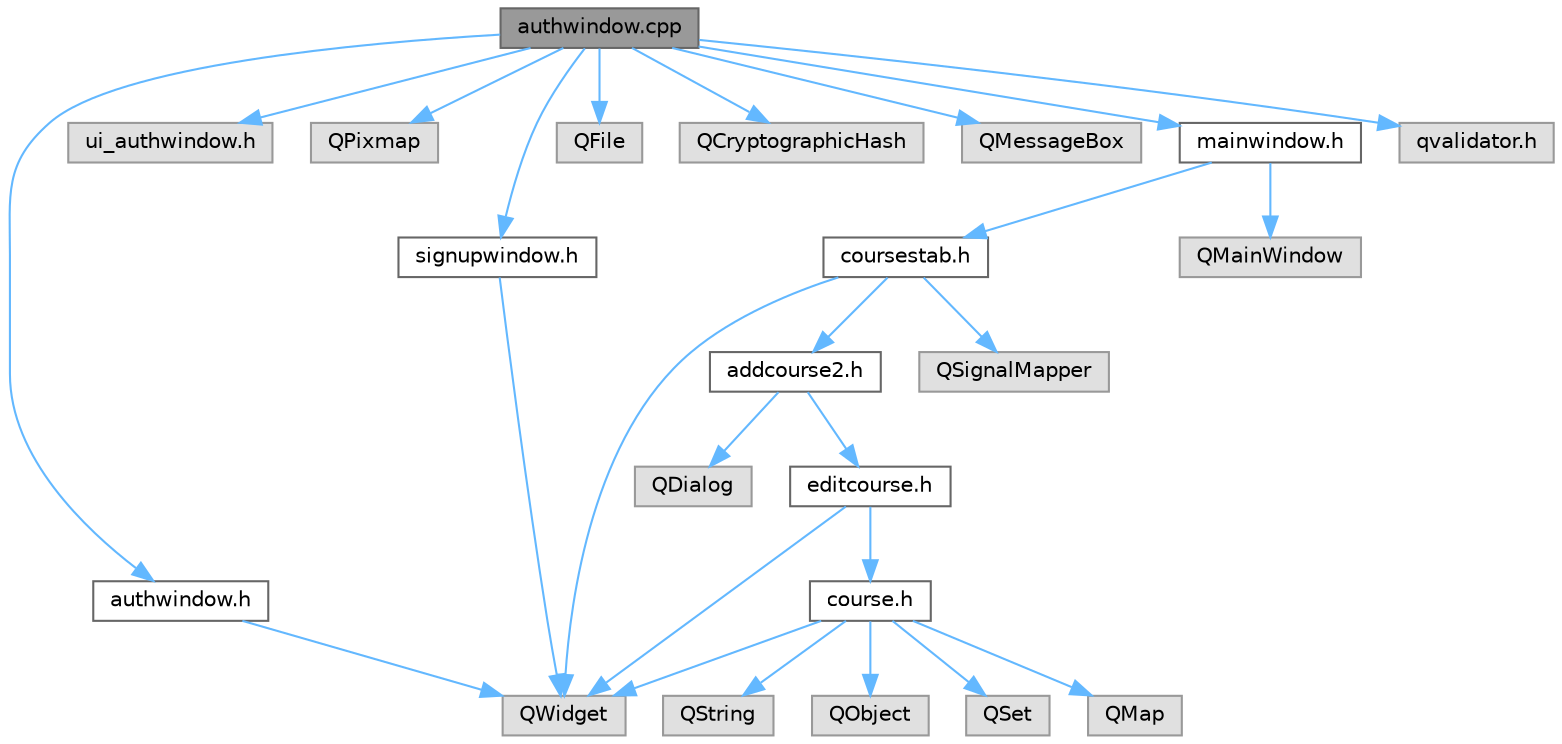 digraph "authwindow.cpp"
{
 // LATEX_PDF_SIZE
  bgcolor="transparent";
  edge [fontname=Helvetica,fontsize=10,labelfontname=Helvetica,labelfontsize=10];
  node [fontname=Helvetica,fontsize=10,shape=box,height=0.2,width=0.4];
  Node1 [label="authwindow.cpp",height=0.2,width=0.4,color="gray40", fillcolor="grey60", style="filled", fontcolor="black",tooltip=" "];
  Node1 -> Node2 [color="steelblue1",style="solid"];
  Node2 [label="authwindow.h",height=0.2,width=0.4,color="grey40", fillcolor="white", style="filled",URL="$authwindow_8h.html",tooltip=" "];
  Node2 -> Node3 [color="steelblue1",style="solid"];
  Node3 [label="QWidget",height=0.2,width=0.4,color="grey60", fillcolor="#E0E0E0", style="filled",tooltip=" "];
  Node1 -> Node4 [color="steelblue1",style="solid"];
  Node4 [label="ui_authwindow.h",height=0.2,width=0.4,color="grey60", fillcolor="#E0E0E0", style="filled",tooltip=" "];
  Node1 -> Node5 [color="steelblue1",style="solid"];
  Node5 [label="QPixmap",height=0.2,width=0.4,color="grey60", fillcolor="#E0E0E0", style="filled",tooltip=" "];
  Node1 -> Node6 [color="steelblue1",style="solid"];
  Node6 [label="signupwindow.h",height=0.2,width=0.4,color="grey40", fillcolor="white", style="filled",URL="$signupwindow_8h.html",tooltip=" "];
  Node6 -> Node3 [color="steelblue1",style="solid"];
  Node1 -> Node7 [color="steelblue1",style="solid"];
  Node7 [label="QFile",height=0.2,width=0.4,color="grey60", fillcolor="#E0E0E0", style="filled",tooltip=" "];
  Node1 -> Node8 [color="steelblue1",style="solid"];
  Node8 [label="QCryptographicHash",height=0.2,width=0.4,color="grey60", fillcolor="#E0E0E0", style="filled",tooltip=" "];
  Node1 -> Node9 [color="steelblue1",style="solid"];
  Node9 [label="QMessageBox",height=0.2,width=0.4,color="grey60", fillcolor="#E0E0E0", style="filled",tooltip=" "];
  Node1 -> Node10 [color="steelblue1",style="solid"];
  Node10 [label="mainwindow.h",height=0.2,width=0.4,color="grey40", fillcolor="white", style="filled",URL="$mainwindow_8h.html",tooltip=" "];
  Node10 -> Node11 [color="steelblue1",style="solid"];
  Node11 [label="coursestab.h",height=0.2,width=0.4,color="grey40", fillcolor="white", style="filled",URL="$coursestab_8h.html",tooltip=" "];
  Node11 -> Node12 [color="steelblue1",style="solid"];
  Node12 [label="addcourse2.h",height=0.2,width=0.4,color="grey40", fillcolor="white", style="filled",URL="$addcourse2_8h.html",tooltip=" "];
  Node12 -> Node13 [color="steelblue1",style="solid"];
  Node13 [label="QDialog",height=0.2,width=0.4,color="grey60", fillcolor="#E0E0E0", style="filled",tooltip=" "];
  Node12 -> Node14 [color="steelblue1",style="solid"];
  Node14 [label="editcourse.h",height=0.2,width=0.4,color="grey40", fillcolor="white", style="filled",URL="$editcourse_8h.html",tooltip=" "];
  Node14 -> Node15 [color="steelblue1",style="solid"];
  Node15 [label="course.h",height=0.2,width=0.4,color="grey40", fillcolor="white", style="filled",URL="$course_8h.html",tooltip=" "];
  Node15 -> Node16 [color="steelblue1",style="solid"];
  Node16 [label="QString",height=0.2,width=0.4,color="grey60", fillcolor="#E0E0E0", style="filled",tooltip=" "];
  Node15 -> Node17 [color="steelblue1",style="solid"];
  Node17 [label="QObject",height=0.2,width=0.4,color="grey60", fillcolor="#E0E0E0", style="filled",tooltip=" "];
  Node15 -> Node3 [color="steelblue1",style="solid"];
  Node15 -> Node18 [color="steelblue1",style="solid"];
  Node18 [label="QSet",height=0.2,width=0.4,color="grey60", fillcolor="#E0E0E0", style="filled",tooltip=" "];
  Node15 -> Node19 [color="steelblue1",style="solid"];
  Node19 [label="QMap",height=0.2,width=0.4,color="grey60", fillcolor="#E0E0E0", style="filled",tooltip=" "];
  Node14 -> Node3 [color="steelblue1",style="solid"];
  Node11 -> Node3 [color="steelblue1",style="solid"];
  Node11 -> Node20 [color="steelblue1",style="solid"];
  Node20 [label="QSignalMapper",height=0.2,width=0.4,color="grey60", fillcolor="#E0E0E0", style="filled",tooltip=" "];
  Node10 -> Node21 [color="steelblue1",style="solid"];
  Node21 [label="QMainWindow",height=0.2,width=0.4,color="grey60", fillcolor="#E0E0E0", style="filled",tooltip=" "];
  Node1 -> Node22 [color="steelblue1",style="solid"];
  Node22 [label="qvalidator.h",height=0.2,width=0.4,color="grey60", fillcolor="#E0E0E0", style="filled",tooltip=" "];
}
